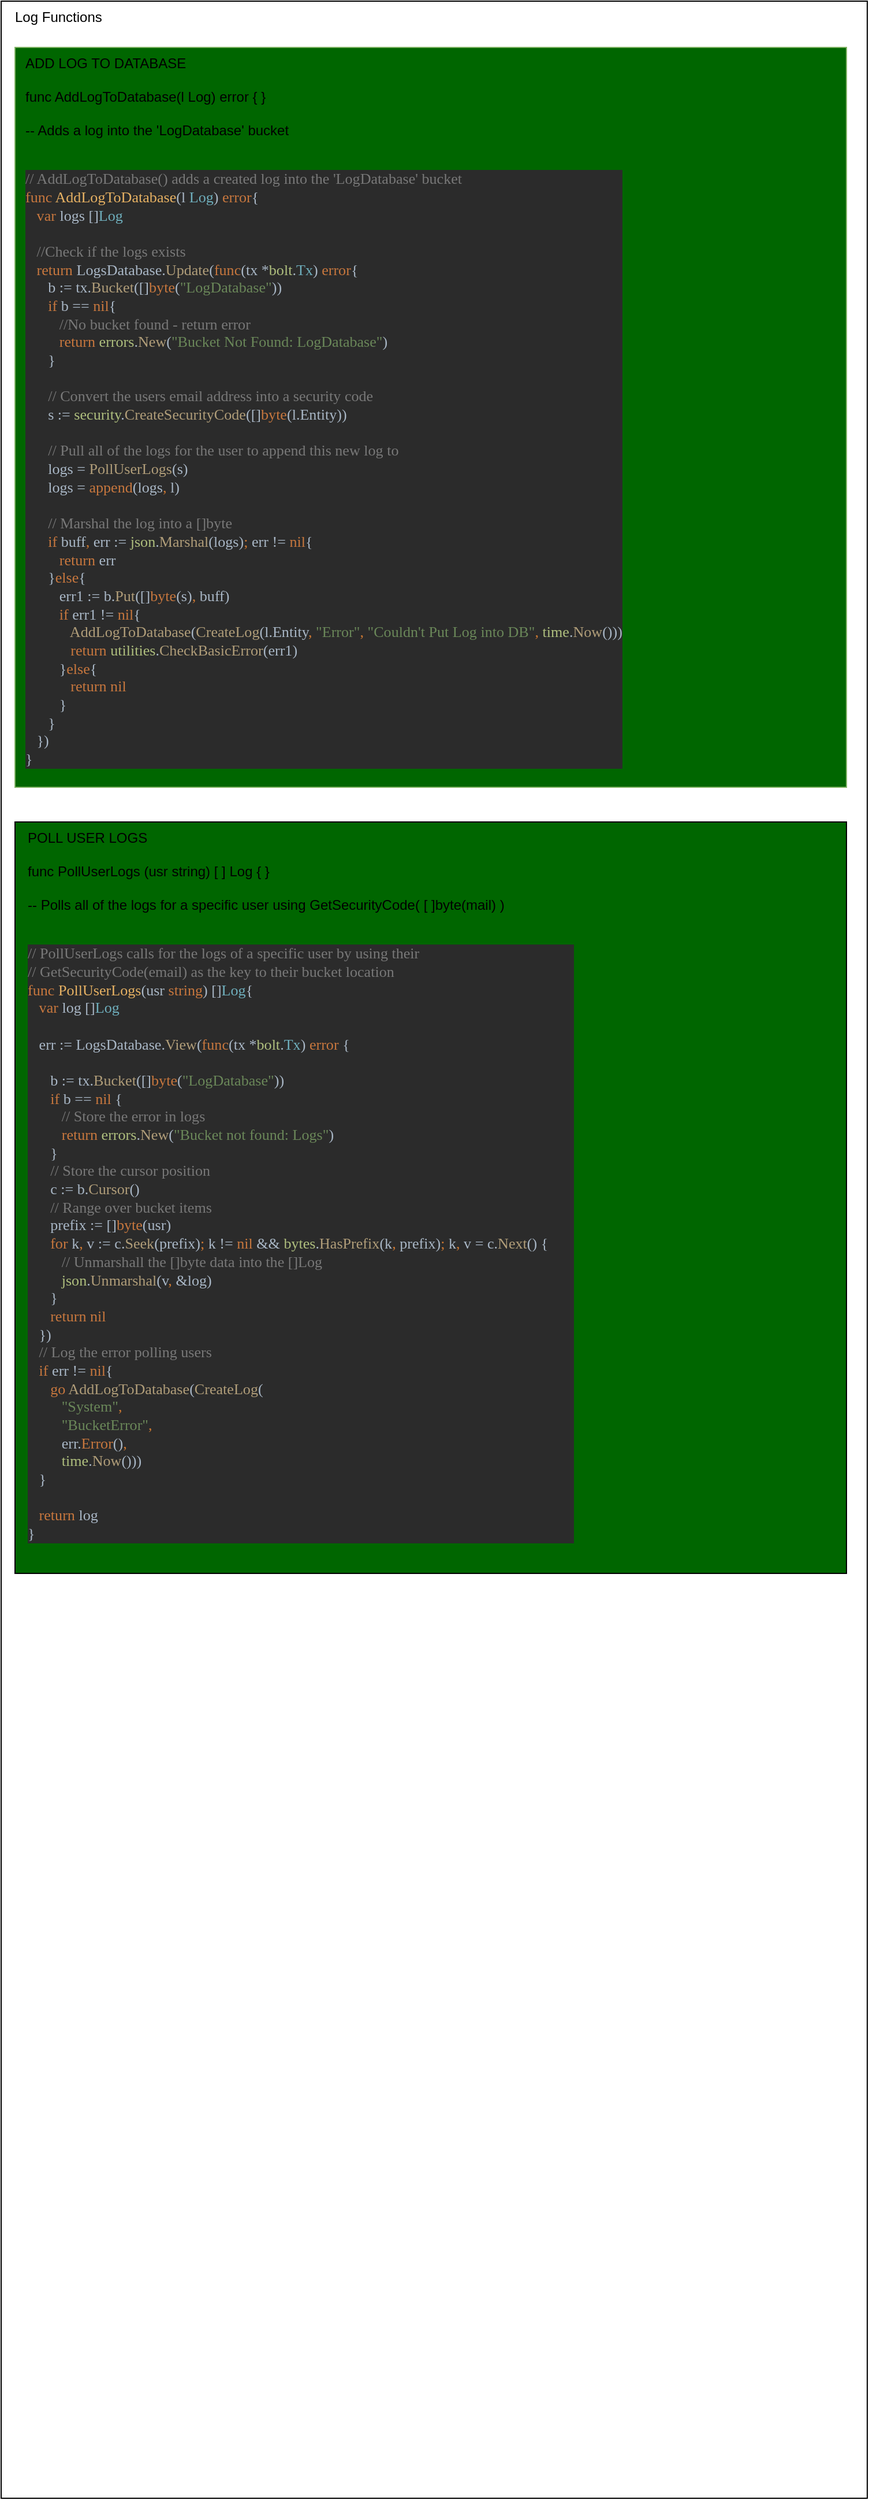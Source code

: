 <mxfile version="12.9.8" type="github">
  <diagram id="jYejewZL4RnewdmWwtDY" name="Page-1">
    <mxGraphModel dx="876" dy="755" grid="1" gridSize="10" guides="1" tooltips="1" connect="1" arrows="1" fold="1" page="1" pageScale="1" pageWidth="850" pageHeight="1100" math="0" shadow="0">
      <root>
        <mxCell id="0" />
        <mxCell id="1" parent="0" />
        <mxCell id="s8IivAvc6s-XAy5n7E5O-6" value="&lt;div&gt;&amp;nbsp;&amp;nbsp; Log Functions&lt;br&gt;&lt;/div&gt;" style="rounded=0;whiteSpace=wrap;html=1;align=left;labelPosition=center;verticalLabelPosition=middle;verticalAlign=top;" vertex="1" parent="1">
          <mxGeometry x="40" y="20" width="750" height="2160" as="geometry" />
        </mxCell>
        <mxCell id="s8IivAvc6s-XAy5n7E5O-7" value="&lt;div&gt;ADD LOG TO DATABASE&lt;br&gt;&lt;/div&gt;&lt;div&gt;&lt;br&gt;&lt;/div&gt;&lt;div&gt;func AddLogToDatabase(l Log) error { }&lt;/div&gt;&lt;div&gt;&lt;br&gt;&lt;/div&gt;&lt;div&gt;-- Adds a log into the &#39;LogDatabase&#39; bucket&lt;/div&gt;&lt;div&gt;&lt;br&gt;&lt;/div&gt;&lt;div&gt;&lt;pre style=&quot;background-color: #2b2b2b ; color: #a9b7c6 ; font-family: &amp;#34;consolas&amp;#34; ; font-size: 9.8pt&quot;&gt;&lt;span style=&quot;color: #787878&quot;&gt;// AddLogToDatabase() adds a created log into the &#39;LogDatabase&#39; bucket&lt;br&gt;&lt;/span&gt;&lt;span style=&quot;color: #c7773e&quot;&gt;func &lt;/span&gt;&lt;span style=&quot;color: #e6b163&quot;&gt;AddLogToDatabase&lt;/span&gt;(l &lt;span style=&quot;color: #6fafbd&quot;&gt;Log&lt;/span&gt;) &lt;span style=&quot;color: #c7773e&quot;&gt;error&lt;/span&gt;{&lt;br&gt;   &lt;span style=&quot;color: #c7773e&quot;&gt;var &lt;/span&gt;logs []&lt;span style=&quot;color: #6fafbd&quot;&gt;Log&lt;br&gt;&lt;/span&gt;&lt;span style=&quot;color: #6fafbd&quot;&gt;&lt;br&gt;&lt;/span&gt;&lt;span style=&quot;color: #6fafbd&quot;&gt;   &lt;/span&gt;&lt;span style=&quot;color: #787878&quot;&gt;//Check if the logs exists&lt;br&gt;&lt;/span&gt;&lt;span style=&quot;color: #787878&quot;&gt;   &lt;/span&gt;&lt;span style=&quot;color: #c7773e&quot;&gt;return &lt;/span&gt;LogsDatabase.&lt;span style=&quot;color: #b09d79&quot;&gt;Update&lt;/span&gt;(&lt;span style=&quot;color: #c7773e&quot;&gt;func&lt;/span&gt;(tx *&lt;span style=&quot;color: #afbf7e&quot;&gt;bolt&lt;/span&gt;.&lt;span style=&quot;color: #6fafbd&quot;&gt;Tx&lt;/span&gt;) &lt;span style=&quot;color: #c7773e&quot;&gt;error&lt;/span&gt;{&lt;br&gt;      b := tx.&lt;span style=&quot;color: #b09d79&quot;&gt;Bucket&lt;/span&gt;([]&lt;span style=&quot;color: #c7773e&quot;&gt;byte&lt;/span&gt;(&lt;span style=&quot;color: #6a8759&quot;&gt;&quot;LogDatabase&quot;&lt;/span&gt;))&lt;br&gt;      &lt;span style=&quot;color: #c7773e&quot;&gt;if &lt;/span&gt;b == &lt;span style=&quot;color: #c7773e&quot;&gt;nil&lt;/span&gt;{&lt;br&gt;         &lt;span style=&quot;color: #787878&quot;&gt;//No bucket found - return error&lt;br&gt;&lt;/span&gt;&lt;span style=&quot;color: #787878&quot;&gt;         &lt;/span&gt;&lt;span style=&quot;color: #c7773e&quot;&gt;return &lt;/span&gt;&lt;span style=&quot;color: #afbf7e&quot;&gt;errors&lt;/span&gt;.&lt;span style=&quot;color: #b09d79&quot;&gt;New&lt;/span&gt;(&lt;span style=&quot;color: #6a8759&quot;&gt;&quot;Bucket Not Found: LogDatabase&quot;&lt;/span&gt;)&lt;br&gt;      }&lt;br&gt;&lt;br&gt;      &lt;span style=&quot;color: #787878&quot;&gt;// Convert the users email address into a security code&lt;br&gt;&lt;/span&gt;&lt;span style=&quot;color: #787878&quot;&gt;      &lt;/span&gt;s := &lt;span style=&quot;color: #afbf7e&quot;&gt;security&lt;/span&gt;.&lt;span style=&quot;color: #b09d79&quot;&gt;CreateSecurityCode&lt;/span&gt;([]&lt;span style=&quot;color: #c7773e&quot;&gt;byte&lt;/span&gt;(l.Entity))&lt;br&gt;&lt;br&gt;      &lt;span style=&quot;color: #787878&quot;&gt;// Pull all of the logs for the user to append this new log to&lt;br&gt;&lt;/span&gt;&lt;span style=&quot;color: #787878&quot;&gt;      &lt;/span&gt;logs = &lt;span style=&quot;color: #b09d79&quot;&gt;PollUserLogs&lt;/span&gt;(s)&lt;br&gt;      logs = &lt;span style=&quot;color: #c7773e&quot;&gt;append&lt;/span&gt;(logs&lt;span style=&quot;color: #cc7832&quot;&gt;, &lt;/span&gt;l)&lt;br&gt;&lt;br&gt;      &lt;span style=&quot;color: #787878&quot;&gt;// Marshal the log into a []byte&lt;br&gt;&lt;/span&gt;&lt;span style=&quot;color: #787878&quot;&gt;      &lt;/span&gt;&lt;span style=&quot;color: #c7773e&quot;&gt;if &lt;/span&gt;buff&lt;span style=&quot;color: #cc7832&quot;&gt;, &lt;/span&gt;err := &lt;span style=&quot;color: #afbf7e&quot;&gt;json&lt;/span&gt;.&lt;span style=&quot;color: #b09d79&quot;&gt;Marshal&lt;/span&gt;(logs)&lt;span style=&quot;color: #cc7832&quot;&gt;; &lt;/span&gt;err != &lt;span style=&quot;color: #c7773e&quot;&gt;nil&lt;/span&gt;{&lt;br&gt;         &lt;span style=&quot;color: #c7773e&quot;&gt;return &lt;/span&gt;err&lt;br&gt;      }&lt;span style=&quot;color: #c7773e&quot;&gt;else&lt;/span&gt;{&lt;br&gt;         err1 := b.&lt;span style=&quot;color: #b09d79&quot;&gt;Put&lt;/span&gt;([]&lt;span style=&quot;color: #c7773e&quot;&gt;byte&lt;/span&gt;(s)&lt;span style=&quot;color: #cc7832&quot;&gt;, &lt;/span&gt;buff)&lt;br&gt;         &lt;span style=&quot;color: #c7773e&quot;&gt;if &lt;/span&gt;err1 != &lt;span style=&quot;color: #c7773e&quot;&gt;nil&lt;/span&gt;{&lt;br&gt;            &lt;span style=&quot;color: #b09d79&quot;&gt;AddLogToDatabase&lt;/span&gt;(&lt;span style=&quot;color: #b09d79&quot;&gt;CreateLog&lt;/span&gt;(l.Entity&lt;span style=&quot;color: #cc7832&quot;&gt;, &lt;/span&gt;&lt;span style=&quot;color: #6a8759&quot;&gt;&quot;Error&quot;&lt;/span&gt;&lt;span style=&quot;color: #cc7832&quot;&gt;, &lt;/span&gt;&lt;span style=&quot;color: #6a8759&quot;&gt;&quot;Couldn&#39;t Put Log into DB&quot;&lt;/span&gt;&lt;span style=&quot;color: #cc7832&quot;&gt;, &lt;/span&gt;&lt;span style=&quot;color: #afbf7e&quot;&gt;time&lt;/span&gt;.&lt;span style=&quot;color: #b09d79&quot;&gt;Now&lt;/span&gt;()))&lt;br&gt;            &lt;span style=&quot;color: #c7773e&quot;&gt;return &lt;/span&gt;&lt;span style=&quot;color: #afbf7e&quot;&gt;utilities&lt;/span&gt;.&lt;span style=&quot;color: #b09d79&quot;&gt;CheckBasicError&lt;/span&gt;(err1)&lt;br&gt;         }&lt;span style=&quot;color: #c7773e&quot;&gt;else&lt;/span&gt;{&lt;br&gt;            &lt;span style=&quot;color: #c7773e&quot;&gt;return nil&lt;br&gt;&lt;/span&gt;&lt;span style=&quot;color: #c7773e&quot;&gt;         &lt;/span&gt;}&lt;br&gt;      }&lt;br&gt;   })&lt;br&gt;}&lt;/pre&gt;&lt;/div&gt;&lt;div&gt;&lt;br&gt;&lt;/div&gt;" style="rounded=0;whiteSpace=wrap;html=1;align=left;fillColor=#006600;strokeColor=#82b366;verticalAlign=top;spacingLeft=7;" vertex="1" parent="1">
          <mxGeometry x="52" y="60" width="720" height="640" as="geometry" />
        </mxCell>
        <mxCell id="s8IivAvc6s-XAy5n7E5O-10" value="&lt;div&gt;POLL USER LOGS&lt;br&gt;&lt;/div&gt;&lt;div&gt;&lt;br&gt;&lt;/div&gt;&lt;div&gt;func PollUserLogs (usr string) [ ] Log { }&lt;/div&gt;&lt;div&gt;&lt;br&gt;&lt;/div&gt;&lt;div&gt;-- Polls all of the logs for a specific user using GetSecurityCode( [ ]byte(mail) )&lt;br&gt;&lt;/div&gt;&lt;div&gt;&lt;br&gt;&lt;/div&gt;&lt;div&gt;&lt;pre style=&quot;background-color: #2b2b2b ; color: #a9b7c6 ; font-family: &amp;#34;consolas&amp;#34; ; font-size: 9.8pt&quot;&gt;&lt;span style=&quot;color: #787878&quot;&gt;// PollUserLogs calls for the logs of a specific user by using their&lt;br&gt;&lt;/span&gt;&lt;span style=&quot;color: #787878&quot;&gt;// GetSecurityCode(email) as the key to their bucket location&lt;br&gt;&lt;/span&gt;&lt;span style=&quot;color: #c7773e&quot;&gt;func &lt;/span&gt;&lt;span style=&quot;color: #e6b163&quot;&gt;PollUserLogs&lt;/span&gt;(usr &lt;span style=&quot;color: #c7773e&quot;&gt;string&lt;/span&gt;) []&lt;span style=&quot;color: #6fafbd&quot;&gt;Log&lt;/span&gt;{&lt;br&gt;   &lt;span style=&quot;color: #c7773e&quot;&gt;var &lt;/span&gt;log []&lt;span style=&quot;color: #6fafbd&quot;&gt;Log&lt;br&gt;&lt;/span&gt;&lt;span style=&quot;color: #6fafbd&quot;&gt;&lt;br&gt;&lt;/span&gt;&lt;span style=&quot;color: #6fafbd&quot;&gt;   &lt;/span&gt;err := LogsDatabase.&lt;span style=&quot;color: #b09d79&quot;&gt;View&lt;/span&gt;(&lt;span style=&quot;color: #c7773e&quot;&gt;func&lt;/span&gt;(tx *&lt;span style=&quot;color: #afbf7e&quot;&gt;bolt&lt;/span&gt;.&lt;span style=&quot;color: #6fafbd&quot;&gt;Tx&lt;/span&gt;) &lt;span style=&quot;color: #c7773e&quot;&gt;error &lt;/span&gt;{&lt;br&gt;&lt;br&gt;      b := tx.&lt;span style=&quot;color: #b09d79&quot;&gt;Bucket&lt;/span&gt;([]&lt;span style=&quot;color: #c7773e&quot;&gt;byte&lt;/span&gt;(&lt;span style=&quot;color: #6a8759&quot;&gt;&quot;LogDatabase&quot;&lt;/span&gt;))&lt;br&gt;      &lt;span style=&quot;color: #c7773e&quot;&gt;if &lt;/span&gt;b == &lt;span style=&quot;color: #c7773e&quot;&gt;nil &lt;/span&gt;{&lt;br&gt;         &lt;span style=&quot;color: #787878&quot;&gt;// Store the error in logs&lt;br&gt;&lt;/span&gt;&lt;span style=&quot;color: #787878&quot;&gt;         &lt;/span&gt;&lt;span style=&quot;color: #c7773e&quot;&gt;return &lt;/span&gt;&lt;span style=&quot;color: #afbf7e&quot;&gt;errors&lt;/span&gt;.&lt;span style=&quot;color: #b09d79&quot;&gt;New&lt;/span&gt;(&lt;span style=&quot;color: #6a8759&quot;&gt;&quot;Bucket not found: Logs&quot;&lt;/span&gt;)&lt;br&gt;      }&lt;br&gt;      &lt;span style=&quot;color: #787878&quot;&gt;// Store the cursor position&lt;br&gt;&lt;/span&gt;&lt;span style=&quot;color: #787878&quot;&gt;      &lt;/span&gt;c := b.&lt;span style=&quot;color: #b09d79&quot;&gt;Cursor&lt;/span&gt;()&lt;br&gt;      &lt;span style=&quot;color: #787878&quot;&gt;// Range over bucket items&lt;br&gt;&lt;/span&gt;&lt;span style=&quot;color: #787878&quot;&gt;      &lt;/span&gt;prefix := []&lt;span style=&quot;color: #c7773e&quot;&gt;byte&lt;/span&gt;(usr)&lt;br&gt;      &lt;span style=&quot;color: #c7773e&quot;&gt;for &lt;/span&gt;k&lt;span style=&quot;color: #cc7832&quot;&gt;, &lt;/span&gt;v := c.&lt;span style=&quot;color: #b09d79&quot;&gt;Seek&lt;/span&gt;(prefix)&lt;span style=&quot;color: #cc7832&quot;&gt;; &lt;/span&gt;k != &lt;span style=&quot;color: #c7773e&quot;&gt;nil &lt;/span&gt;&amp;amp;&amp;amp; &lt;span style=&quot;color: #afbf7e&quot;&gt;bytes&lt;/span&gt;.&lt;span style=&quot;color: #b09d79&quot;&gt;HasPrefix&lt;/span&gt;(k&lt;span style=&quot;color: #cc7832&quot;&gt;, &lt;/span&gt;prefix)&lt;span style=&quot;color: #cc7832&quot;&gt;; &lt;/span&gt;k&lt;span style=&quot;color: #cc7832&quot;&gt;, &lt;/span&gt;v = c.&lt;span style=&quot;color: #b09d79&quot;&gt;Next&lt;/span&gt;() {       &lt;br&gt;         &lt;span style=&quot;color: #787878&quot;&gt;// Unmarshall the []byte data into the []Log&lt;br&gt;&lt;/span&gt;&lt;span style=&quot;color: #787878&quot;&gt;         &lt;/span&gt;&lt;span style=&quot;color: #afbf7e&quot;&gt;json&lt;/span&gt;.&lt;span style=&quot;color: #b09d79&quot;&gt;Unmarshal&lt;/span&gt;(v&lt;span style=&quot;color: #cc7832&quot;&gt;, &lt;/span&gt;&amp;amp;log)&lt;br&gt;      }&lt;br&gt;      &lt;span style=&quot;color: #c7773e&quot;&gt;return nil&lt;br&gt;&lt;/span&gt;&lt;span style=&quot;color: #c7773e&quot;&gt;   &lt;/span&gt;})&lt;br&gt;   &lt;span style=&quot;color: #787878&quot;&gt;// Log the error polling users&lt;br&gt;&lt;/span&gt;&lt;span style=&quot;color: #787878&quot;&gt;   &lt;/span&gt;&lt;span style=&quot;color: #c7773e&quot;&gt;if &lt;/span&gt;err != &lt;span style=&quot;color: #c7773e&quot;&gt;nil&lt;/span&gt;{&lt;br&gt;      &lt;span style=&quot;color: #c7773e&quot;&gt;go &lt;/span&gt;&lt;span style=&quot;color: #b09d79&quot;&gt;AddLogToDatabase&lt;/span&gt;(&lt;span style=&quot;color: #b09d79&quot;&gt;CreateLog&lt;/span&gt;(&lt;br&gt;         &lt;span style=&quot;color: #6a8759&quot;&gt;&quot;System&quot;&lt;/span&gt;&lt;span style=&quot;color: #cc7832&quot;&gt;,&lt;br&gt;&lt;/span&gt;&lt;span style=&quot;color: #cc7832&quot;&gt;         &lt;/span&gt;&lt;span style=&quot;color: #6a8759&quot;&gt;&quot;BucketError&quot;&lt;/span&gt;&lt;span style=&quot;color: #cc7832&quot;&gt;,&lt;br&gt;&lt;/span&gt;&lt;span style=&quot;color: #cc7832&quot;&gt;         &lt;/span&gt;err.&lt;span style=&quot;color: #c7773e&quot;&gt;Error&lt;/span&gt;()&lt;span style=&quot;color: #cc7832&quot;&gt;,&lt;br&gt;&lt;/span&gt;&lt;span style=&quot;color: #cc7832&quot;&gt;         &lt;/span&gt;&lt;span style=&quot;color: #afbf7e&quot;&gt;time&lt;/span&gt;.&lt;span style=&quot;color: #b09d79&quot;&gt;Now&lt;/span&gt;()))&lt;br&gt;   }&lt;br&gt;&lt;br&gt;   &lt;span style=&quot;color: #c7773e&quot;&gt;return &lt;/span&gt;log&lt;br&gt;}&lt;/pre&gt;&lt;/div&gt;" style="rounded=0;whiteSpace=wrap;html=1;fillColor=#006600;align=left;verticalAlign=top;spacingLeft=9;" vertex="1" parent="1">
          <mxGeometry x="52" y="730" width="720" height="650" as="geometry" />
        </mxCell>
      </root>
    </mxGraphModel>
  </diagram>
</mxfile>
